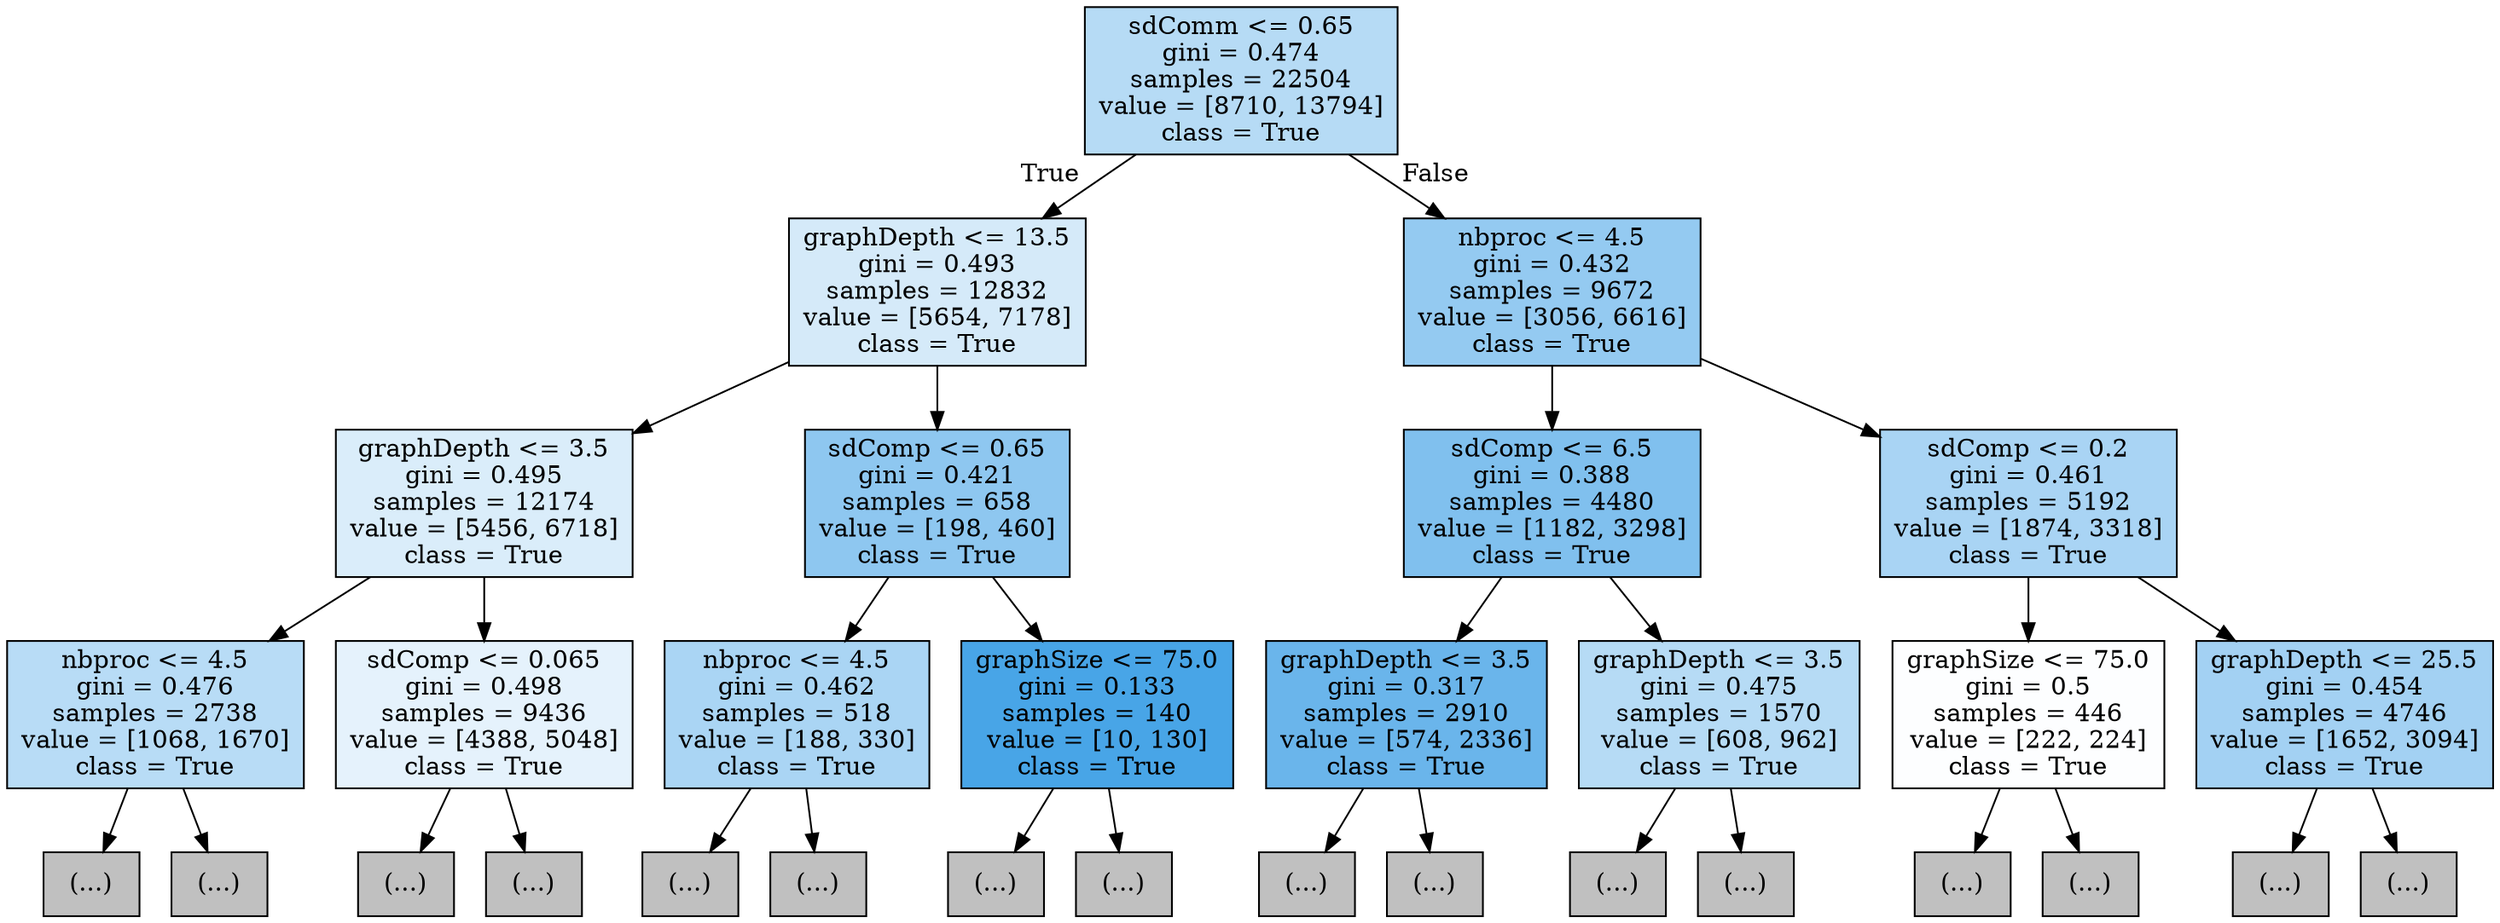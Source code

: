 digraph Tree {
node [shape=box, style="filled", color="black"] ;
0 [label="sdComm <= 0.65\ngini = 0.474\nsamples = 22504\nvalue = [8710, 13794]\nclass = True", fillcolor="#b6dbf5"] ;
1 [label="graphDepth <= 13.5\ngini = 0.493\nsamples = 12832\nvalue = [5654, 7178]\nclass = True", fillcolor="#d5eaf9"] ;
0 -> 1 [labeldistance=2.5, labelangle=45, headlabel="True"] ;
2 [label="graphDepth <= 3.5\ngini = 0.495\nsamples = 12174\nvalue = [5456, 6718]\nclass = True", fillcolor="#daedfa"] ;
1 -> 2 ;
3 [label="nbproc <= 4.5\ngini = 0.476\nsamples = 2738\nvalue = [1068, 1670]\nclass = True", fillcolor="#b8dcf6"] ;
2 -> 3 ;
4 [label="(...)", fillcolor="#C0C0C0"] ;
3 -> 4 ;
17 [label="(...)", fillcolor="#C0C0C0"] ;
3 -> 17 ;
44 [label="sdComp <= 0.065\ngini = 0.498\nsamples = 9436\nvalue = [4388, 5048]\nclass = True", fillcolor="#e5f2fc"] ;
2 -> 44 ;
45 [label="(...)", fillcolor="#C0C0C0"] ;
44 -> 45 ;
104 [label="(...)", fillcolor="#C0C0C0"] ;
44 -> 104 ;
213 [label="sdComp <= 0.65\ngini = 0.421\nsamples = 658\nvalue = [198, 460]\nclass = True", fillcolor="#8ec7f0"] ;
1 -> 213 ;
214 [label="nbproc <= 4.5\ngini = 0.462\nsamples = 518\nvalue = [188, 330]\nclass = True", fillcolor="#aad5f4"] ;
213 -> 214 ;
215 [label="(...)", fillcolor="#C0C0C0"] ;
214 -> 215 ;
232 [label="(...)", fillcolor="#C0C0C0"] ;
214 -> 232 ;
269 [label="graphSize <= 75.0\ngini = 0.133\nsamples = 140\nvalue = [10, 130]\nclass = True", fillcolor="#48a5e7"] ;
213 -> 269 ;
270 [label="(...)", fillcolor="#C0C0C0"] ;
269 -> 270 ;
273 [label="(...)", fillcolor="#C0C0C0"] ;
269 -> 273 ;
278 [label="nbproc <= 4.5\ngini = 0.432\nsamples = 9672\nvalue = [3056, 6616]\nclass = True", fillcolor="#94caf1"] ;
0 -> 278 [labeldistance=2.5, labelangle=-45, headlabel="False"] ;
279 [label="sdComp <= 6.5\ngini = 0.388\nsamples = 4480\nvalue = [1182, 3298]\nclass = True", fillcolor="#80c0ee"] ;
278 -> 279 ;
280 [label="graphDepth <= 3.5\ngini = 0.317\nsamples = 2910\nvalue = [574, 2336]\nclass = True", fillcolor="#6ab5eb"] ;
279 -> 280 ;
281 [label="(...)", fillcolor="#C0C0C0"] ;
280 -> 281 ;
286 [label="(...)", fillcolor="#C0C0C0"] ;
280 -> 286 ;
345 [label="graphDepth <= 3.5\ngini = 0.475\nsamples = 1570\nvalue = [608, 962]\nclass = True", fillcolor="#b6dbf5"] ;
279 -> 345 ;
346 [label="(...)", fillcolor="#C0C0C0"] ;
345 -> 346 ;
347 [label="(...)", fillcolor="#C0C0C0"] ;
345 -> 347 ;
374 [label="sdComp <= 0.2\ngini = 0.461\nsamples = 5192\nvalue = [1874, 3318]\nclass = True", fillcolor="#a9d4f4"] ;
278 -> 374 ;
375 [label="graphSize <= 75.0\ngini = 0.5\nsamples = 446\nvalue = [222, 224]\nclass = True", fillcolor="#fdfeff"] ;
374 -> 375 ;
376 [label="(...)", fillcolor="#C0C0C0"] ;
375 -> 376 ;
385 [label="(...)", fillcolor="#C0C0C0"] ;
375 -> 385 ;
386 [label="graphDepth <= 25.5\ngini = 0.454\nsamples = 4746\nvalue = [1652, 3094]\nclass = True", fillcolor="#a3d1f3"] ;
374 -> 386 ;
387 [label="(...)", fillcolor="#C0C0C0"] ;
386 -> 387 ;
478 [label="(...)", fillcolor="#C0C0C0"] ;
386 -> 478 ;
}